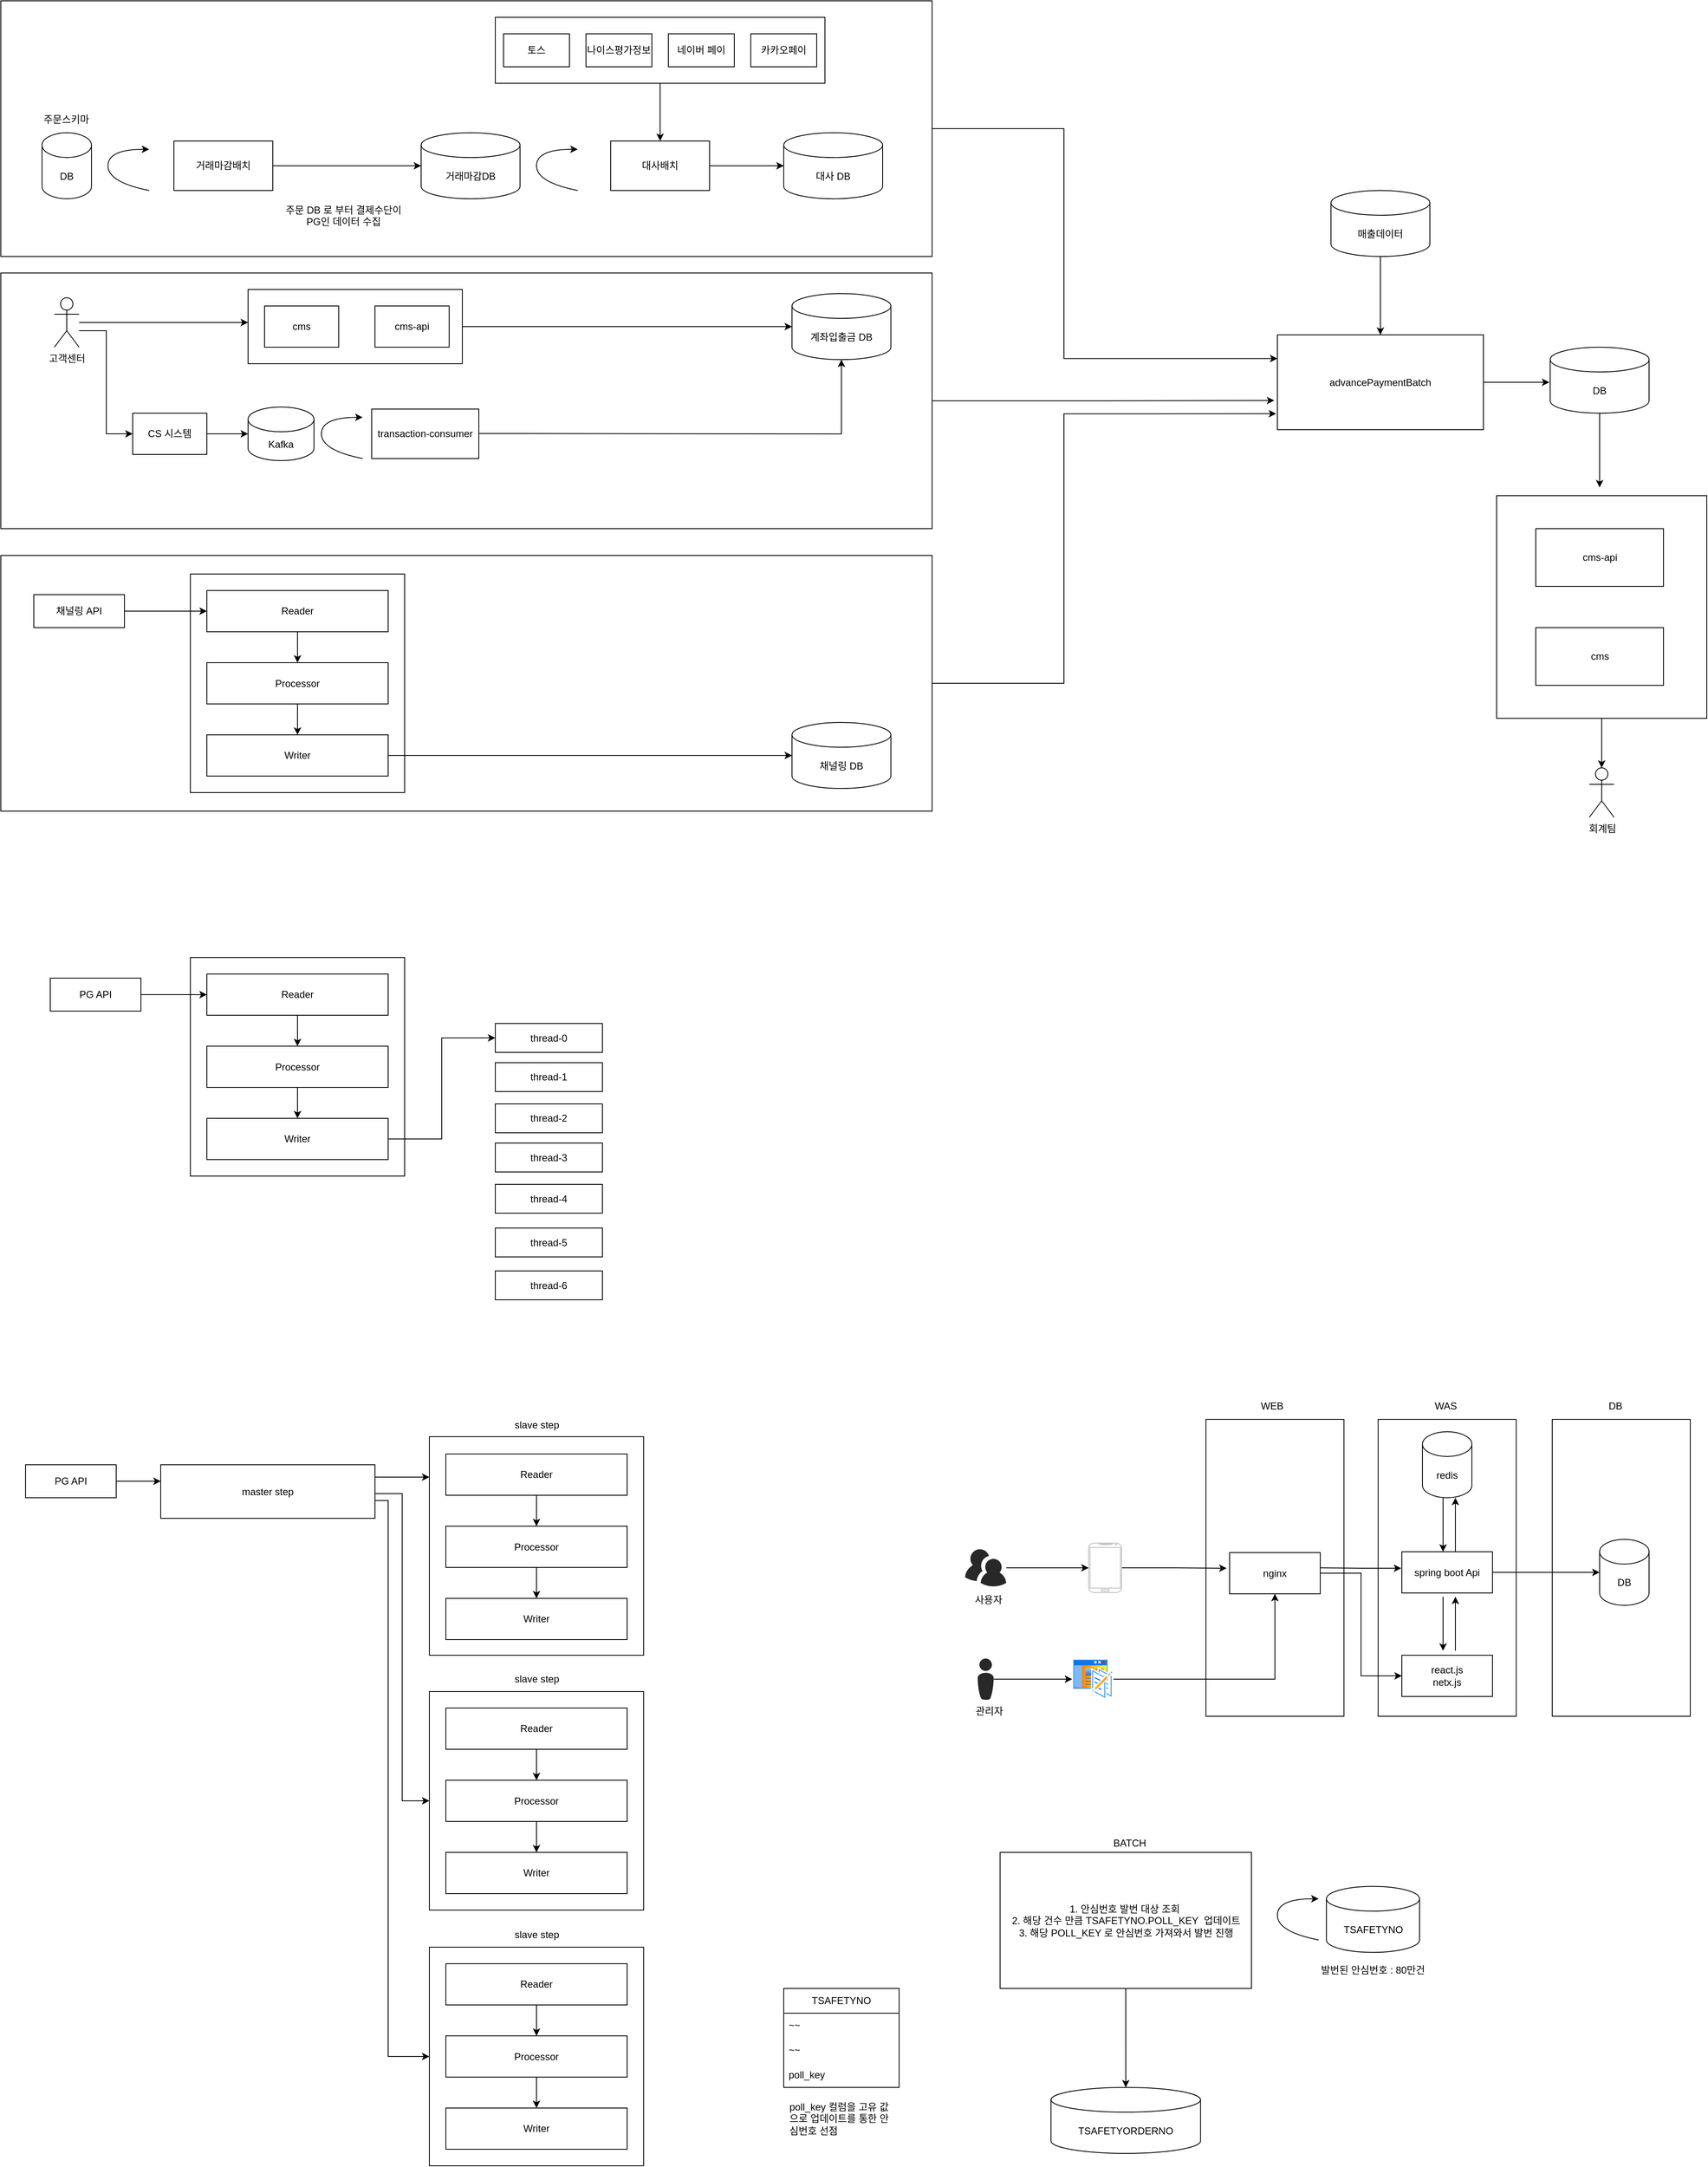 <mxfile version="26.0.8">
  <diagram name="페이지-1" id="YBuTaTdn4G9a9hjZ0l4r">
    <mxGraphModel dx="634" dy="671" grid="1" gridSize="10" guides="1" tooltips="1" connect="1" arrows="1" fold="1" page="1" pageScale="1" pageWidth="827" pageHeight="1169" math="0" shadow="0">
      <root>
        <mxCell id="0" />
        <mxCell id="1" parent="0" />
        <mxCell id="-boWIfD8rI_FhH6FiH2k-43" value="" style="rounded=0;whiteSpace=wrap;html=1;" vertex="1" parent="1">
          <mxGeometry x="1922.5" y="1840" width="167.5" height="360" as="geometry" />
        </mxCell>
        <mxCell id="-boWIfD8rI_FhH6FiH2k-44" value="" style="rounded=0;whiteSpace=wrap;html=1;" vertex="1" parent="1">
          <mxGeometry x="1502.25" y="1840" width="167.5" height="360" as="geometry" />
        </mxCell>
        <mxCell id="-boWIfD8rI_FhH6FiH2k-45" value="" style="rounded=0;whiteSpace=wrap;html=1;" vertex="1" parent="1">
          <mxGeometry x="1711.25" y="1840" width="167.5" height="360" as="geometry" />
        </mxCell>
        <mxCell id="yZ-H9fM-TBWwMjj3-lVv-90" value="" style="edgeStyle=orthogonalEdgeStyle;rounded=0;orthogonalLoop=1;jettySize=auto;html=1;" parent="1" source="yZ-H9fM-TBWwMjj3-lVv-86" target="yZ-H9fM-TBWwMjj3-lVv-87" edge="1">
          <mxGeometry relative="1" as="geometry" />
        </mxCell>
        <mxCell id="yZ-H9fM-TBWwMjj3-lVv-86" value="" style="rounded=0;whiteSpace=wrap;html=1;" parent="1" vertex="1">
          <mxGeometry x="1855" y="720" width="255" height="270" as="geometry" />
        </mxCell>
        <mxCell id="yZ-H9fM-TBWwMjj3-lVv-77" value="" style="edgeStyle=orthogonalEdgeStyle;rounded=0;orthogonalLoop=1;jettySize=auto;html=1;entryX=-0.006;entryY=0.832;entryDx=0;entryDy=0;entryPerimeter=0;" parent="1" source="yZ-H9fM-TBWwMjj3-lVv-69" target="yZ-H9fM-TBWwMjj3-lVv-71" edge="1">
          <mxGeometry relative="1" as="geometry">
            <mxPoint x="1250" y="947.5" as="targetPoint" />
            <Array as="points">
              <mxPoint x="1330" y="948" />
              <mxPoint x="1330" y="621" />
            </Array>
          </mxGeometry>
        </mxCell>
        <mxCell id="yZ-H9fM-TBWwMjj3-lVv-69" value="" style="rounded=0;whiteSpace=wrap;html=1;" parent="1" vertex="1">
          <mxGeometry x="40" y="792.5" width="1130" height="310" as="geometry" />
        </mxCell>
        <mxCell id="yZ-H9fM-TBWwMjj3-lVv-75" value="" style="edgeStyle=orthogonalEdgeStyle;rounded=0;orthogonalLoop=1;jettySize=auto;html=1;entryX=-0.015;entryY=0.692;entryDx=0;entryDy=0;entryPerimeter=0;" parent="1" source="yZ-H9fM-TBWwMjj3-lVv-68" target="yZ-H9fM-TBWwMjj3-lVv-71" edge="1">
          <mxGeometry relative="1" as="geometry">
            <mxPoint x="1250" y="605" as="targetPoint" />
          </mxGeometry>
        </mxCell>
        <mxCell id="yZ-H9fM-TBWwMjj3-lVv-68" value="" style="rounded=0;whiteSpace=wrap;html=1;" parent="1" vertex="1">
          <mxGeometry x="40" y="450" width="1130" height="310" as="geometry" />
        </mxCell>
        <mxCell id="yZ-H9fM-TBWwMjj3-lVv-73" value="" style="edgeStyle=orthogonalEdgeStyle;rounded=0;orthogonalLoop=1;jettySize=auto;html=1;entryX=0;entryY=0.25;entryDx=0;entryDy=0;" parent="1" source="yZ-H9fM-TBWwMjj3-lVv-67" target="yZ-H9fM-TBWwMjj3-lVv-71" edge="1">
          <mxGeometry relative="1" as="geometry">
            <mxPoint x="1250" y="275" as="targetPoint" />
            <Array as="points">
              <mxPoint x="1330" y="275" />
              <mxPoint x="1330" y="554" />
            </Array>
          </mxGeometry>
        </mxCell>
        <mxCell id="yZ-H9fM-TBWwMjj3-lVv-67" value="" style="rounded=0;whiteSpace=wrap;html=1;" parent="1" vertex="1">
          <mxGeometry x="40" y="120" width="1130" height="310" as="geometry" />
        </mxCell>
        <mxCell id="yZ-H9fM-TBWwMjj3-lVv-46" value="" style="edgeStyle=orthogonalEdgeStyle;rounded=0;orthogonalLoop=1;jettySize=auto;html=1;entryX=0;entryY=0.5;entryDx=0;entryDy=0;entryPerimeter=0;" parent="1" source="yZ-H9fM-TBWwMjj3-lVv-44" target="yZ-H9fM-TBWwMjj3-lVv-40" edge="1">
          <mxGeometry relative="1" as="geometry">
            <mxPoint x="720" y="515" as="targetPoint" />
          </mxGeometry>
        </mxCell>
        <mxCell id="yZ-H9fM-TBWwMjj3-lVv-44" value="" style="rounded=0;whiteSpace=wrap;html=1;" parent="1" vertex="1">
          <mxGeometry x="340" y="470" width="260" height="90" as="geometry" />
        </mxCell>
        <mxCell id="yZ-H9fM-TBWwMjj3-lVv-23" value="" style="edgeStyle=orthogonalEdgeStyle;rounded=0;orthogonalLoop=1;jettySize=auto;html=1;" parent="1" source="yZ-H9fM-TBWwMjj3-lVv-22" target="yZ-H9fM-TBWwMjj3-lVv-16" edge="1">
          <mxGeometry relative="1" as="geometry" />
        </mxCell>
        <mxCell id="yZ-H9fM-TBWwMjj3-lVv-22" value="" style="rounded=0;whiteSpace=wrap;html=1;" parent="1" vertex="1">
          <mxGeometry x="640" y="140" width="400" height="80" as="geometry" />
        </mxCell>
        <mxCell id="yZ-H9fM-TBWwMjj3-lVv-1" value="DB" style="shape=cylinder3;whiteSpace=wrap;html=1;boundedLbl=1;backgroundOutline=1;size=15;" parent="1" vertex="1">
          <mxGeometry x="90" y="280" width="60" height="80" as="geometry" />
        </mxCell>
        <mxCell id="yZ-H9fM-TBWwMjj3-lVv-2" value="&lt;div style=&quot;text-align: center;&quot;&gt;&lt;span style=&quot;background-color: transparent; color: light-dark(rgb(0, 0, 0), rgb(255, 255, 255));&quot;&gt;주문스키마&lt;/span&gt;&lt;/div&gt;" style="text;whiteSpace=wrap;html=1;" parent="1" vertex="1">
          <mxGeometry x="90" y="250" width="60" height="20" as="geometry" />
        </mxCell>
        <mxCell id="yZ-H9fM-TBWwMjj3-lVv-3" value="" style="curved=1;endArrow=classic;html=1;rounded=0;" parent="1" edge="1">
          <mxGeometry width="50" height="50" relative="1" as="geometry">
            <mxPoint x="220" y="350" as="sourcePoint" />
            <mxPoint x="220" y="300" as="targetPoint" />
            <Array as="points">
              <mxPoint x="220" y="350" />
              <mxPoint x="170" y="340" />
              <mxPoint x="170" y="300" />
            </Array>
          </mxGeometry>
        </mxCell>
        <mxCell id="yZ-H9fM-TBWwMjj3-lVv-12" value="" style="edgeStyle=orthogonalEdgeStyle;rounded=0;orthogonalLoop=1;jettySize=auto;html=1;entryX=0;entryY=0.5;entryDx=0;entryDy=0;entryPerimeter=0;" parent="1" source="yZ-H9fM-TBWwMjj3-lVv-7" target="yZ-H9fM-TBWwMjj3-lVv-8" edge="1">
          <mxGeometry relative="1" as="geometry">
            <mxPoint x="450" y="320" as="targetPoint" />
          </mxGeometry>
        </mxCell>
        <mxCell id="yZ-H9fM-TBWwMjj3-lVv-7" value="거래마감배치" style="rounded=0;whiteSpace=wrap;html=1;" parent="1" vertex="1">
          <mxGeometry x="250" y="290" width="120" height="60" as="geometry" />
        </mxCell>
        <mxCell id="yZ-H9fM-TBWwMjj3-lVv-8" value="거래마감DB" style="shape=cylinder3;whiteSpace=wrap;html=1;boundedLbl=1;backgroundOutline=1;size=15;" parent="1" vertex="1">
          <mxGeometry x="550" y="280" width="120" height="80" as="geometry" />
        </mxCell>
        <mxCell id="yZ-H9fM-TBWwMjj3-lVv-14" value="&lt;div style=&quot;text-align: center;&quot;&gt;&lt;span style=&quot;background-color: transparent; color: light-dark(rgb(0, 0, 0), rgb(255, 255, 255));&quot;&gt;주문 DB 로 부터 결제수단이 PG인 데이터 수집&lt;/span&gt;&lt;/div&gt;" style="text;whiteSpace=wrap;html=1;" parent="1" vertex="1">
          <mxGeometry x="380" y="360" width="150" height="40" as="geometry" />
        </mxCell>
        <mxCell id="yZ-H9fM-TBWwMjj3-lVv-15" value="" style="curved=1;endArrow=classic;html=1;rounded=0;" parent="1" edge="1">
          <mxGeometry width="50" height="50" relative="1" as="geometry">
            <mxPoint x="740" y="350" as="sourcePoint" />
            <mxPoint x="740" y="300" as="targetPoint" />
            <Array as="points">
              <mxPoint x="740" y="350" />
              <mxPoint x="690" y="340" />
              <mxPoint x="690" y="300" />
            </Array>
          </mxGeometry>
        </mxCell>
        <mxCell id="yZ-H9fM-TBWwMjj3-lVv-25" value="" style="edgeStyle=orthogonalEdgeStyle;rounded=0;orthogonalLoop=1;jettySize=auto;html=1;" parent="1" source="yZ-H9fM-TBWwMjj3-lVv-16" target="yZ-H9fM-TBWwMjj3-lVv-24" edge="1">
          <mxGeometry relative="1" as="geometry" />
        </mxCell>
        <mxCell id="yZ-H9fM-TBWwMjj3-lVv-16" value="대사배치" style="rounded=0;whiteSpace=wrap;html=1;" parent="1" vertex="1">
          <mxGeometry x="780" y="290" width="120" height="60" as="geometry" />
        </mxCell>
        <mxCell id="yZ-H9fM-TBWwMjj3-lVv-17" value="토스" style="rounded=0;whiteSpace=wrap;html=1;" parent="1" vertex="1">
          <mxGeometry x="650" y="160" width="80" height="40" as="geometry" />
        </mxCell>
        <mxCell id="yZ-H9fM-TBWwMjj3-lVv-18" value="나이스평가정보" style="rounded=0;whiteSpace=wrap;html=1;" parent="1" vertex="1">
          <mxGeometry x="750" y="160" width="80" height="40" as="geometry" />
        </mxCell>
        <mxCell id="yZ-H9fM-TBWwMjj3-lVv-20" value="네이버 페이" style="rounded=0;whiteSpace=wrap;html=1;" parent="1" vertex="1">
          <mxGeometry x="850" y="160" width="80" height="40" as="geometry" />
        </mxCell>
        <mxCell id="yZ-H9fM-TBWwMjj3-lVv-21" value="카카오페이" style="rounded=0;whiteSpace=wrap;html=1;" parent="1" vertex="1">
          <mxGeometry x="950" y="160" width="80" height="40" as="geometry" />
        </mxCell>
        <mxCell id="yZ-H9fM-TBWwMjj3-lVv-24" value="대사 DB" style="shape=cylinder3;whiteSpace=wrap;html=1;boundedLbl=1;backgroundOutline=1;size=15;" parent="1" vertex="1">
          <mxGeometry x="990" y="280" width="120" height="80" as="geometry" />
        </mxCell>
        <mxCell id="yZ-H9fM-TBWwMjj3-lVv-43" value="" style="edgeStyle=orthogonalEdgeStyle;rounded=0;orthogonalLoop=1;jettySize=auto;html=1;" parent="1" source="yZ-H9fM-TBWwMjj3-lVv-26" edge="1">
          <mxGeometry relative="1" as="geometry">
            <mxPoint x="340" y="510" as="targetPoint" />
          </mxGeometry>
        </mxCell>
        <mxCell id="yZ-H9fM-TBWwMjj3-lVv-51" value="" style="edgeStyle=orthogonalEdgeStyle;rounded=0;orthogonalLoop=1;jettySize=auto;html=1;entryX=0;entryY=0.5;entryDx=0;entryDy=0;" parent="1" source="yZ-H9fM-TBWwMjj3-lVv-26" target="yZ-H9fM-TBWwMjj3-lVv-41" edge="1">
          <mxGeometry relative="1" as="geometry">
            <mxPoint x="120" y="620" as="targetPoint" />
            <Array as="points">
              <mxPoint x="168" y="520" />
              <mxPoint x="168" y="645" />
            </Array>
          </mxGeometry>
        </mxCell>
        <mxCell id="yZ-H9fM-TBWwMjj3-lVv-26" value="고객센터" style="shape=umlActor;verticalLabelPosition=bottom;verticalAlign=top;html=1;outlineConnect=0;" parent="1" vertex="1">
          <mxGeometry x="105" y="480" width="30" height="60" as="geometry" />
        </mxCell>
        <mxCell id="yZ-H9fM-TBWwMjj3-lVv-38" value="cms" style="rounded=0;whiteSpace=wrap;html=1;" parent="1" vertex="1">
          <mxGeometry x="360" y="490" width="90" height="50" as="geometry" />
        </mxCell>
        <mxCell id="yZ-H9fM-TBWwMjj3-lVv-39" value="cms-api" style="rounded=0;whiteSpace=wrap;html=1;" parent="1" vertex="1">
          <mxGeometry x="494" y="490" width="90" height="50" as="geometry" />
        </mxCell>
        <mxCell id="yZ-H9fM-TBWwMjj3-lVv-40" value="계좌입출금 DB" style="shape=cylinder3;whiteSpace=wrap;html=1;boundedLbl=1;backgroundOutline=1;size=15;" parent="1" vertex="1">
          <mxGeometry x="1000" y="475" width="120" height="80" as="geometry" />
        </mxCell>
        <mxCell id="yZ-H9fM-TBWwMjj3-lVv-52" value="" style="edgeStyle=orthogonalEdgeStyle;rounded=0;orthogonalLoop=1;jettySize=auto;html=1;" parent="1" source="yZ-H9fM-TBWwMjj3-lVv-41" target="yZ-H9fM-TBWwMjj3-lVv-47" edge="1">
          <mxGeometry relative="1" as="geometry" />
        </mxCell>
        <mxCell id="yZ-H9fM-TBWwMjj3-lVv-41" value="CS 시스템" style="rounded=0;whiteSpace=wrap;html=1;" parent="1" vertex="1">
          <mxGeometry x="200" y="620" width="90" height="50" as="geometry" />
        </mxCell>
        <mxCell id="yZ-H9fM-TBWwMjj3-lVv-47" value="Kafka" style="shape=cylinder3;whiteSpace=wrap;html=1;boundedLbl=1;backgroundOutline=1;size=15;" parent="1" vertex="1">
          <mxGeometry x="340" y="612.5" width="80" height="65" as="geometry" />
        </mxCell>
        <mxCell id="yZ-H9fM-TBWwMjj3-lVv-48" value="transaction-consumer" style="rounded=0;whiteSpace=wrap;html=1;" parent="1" vertex="1">
          <mxGeometry x="490" y="615" width="130" height="60" as="geometry" />
        </mxCell>
        <mxCell id="yZ-H9fM-TBWwMjj3-lVv-49" value="" style="curved=1;endArrow=classic;html=1;rounded=0;" parent="1" edge="1">
          <mxGeometry width="50" height="50" relative="1" as="geometry">
            <mxPoint x="479" y="675" as="sourcePoint" />
            <mxPoint x="479" y="625" as="targetPoint" />
            <Array as="points">
              <mxPoint x="479" y="675" />
              <mxPoint x="429" y="665" />
              <mxPoint x="429" y="625" />
            </Array>
          </mxGeometry>
        </mxCell>
        <mxCell id="yZ-H9fM-TBWwMjj3-lVv-53" value="" style="edgeStyle=orthogonalEdgeStyle;rounded=0;orthogonalLoop=1;jettySize=auto;html=1;entryX=0.5;entryY=1;entryDx=0;entryDy=0;entryPerimeter=0;" parent="1" target="yZ-H9fM-TBWwMjj3-lVv-40" edge="1">
          <mxGeometry relative="1" as="geometry">
            <mxPoint x="620" y="644.62" as="sourcePoint" />
            <mxPoint x="740" y="644.62" as="targetPoint" />
          </mxGeometry>
        </mxCell>
        <mxCell id="yZ-H9fM-TBWwMjj3-lVv-54" value="채널링 API" style="rounded=0;whiteSpace=wrap;html=1;" parent="1" vertex="1">
          <mxGeometry x="80" y="840" width="110" height="40" as="geometry" />
        </mxCell>
        <mxCell id="yZ-H9fM-TBWwMjj3-lVv-55" value="" style="rounded=0;whiteSpace=wrap;html=1;" parent="1" vertex="1">
          <mxGeometry x="270" y="815" width="260" height="265" as="geometry" />
        </mxCell>
        <mxCell id="yZ-H9fM-TBWwMjj3-lVv-63" value="" style="edgeStyle=orthogonalEdgeStyle;rounded=0;orthogonalLoop=1;jettySize=auto;html=1;" parent="1" source="yZ-H9fM-TBWwMjj3-lVv-56" target="yZ-H9fM-TBWwMjj3-lVv-59" edge="1">
          <mxGeometry relative="1" as="geometry" />
        </mxCell>
        <mxCell id="yZ-H9fM-TBWwMjj3-lVv-56" value="Reader" style="rounded=0;whiteSpace=wrap;html=1;" parent="1" vertex="1">
          <mxGeometry x="290" y="835" width="220" height="50" as="geometry" />
        </mxCell>
        <mxCell id="yZ-H9fM-TBWwMjj3-lVv-64" value="" style="edgeStyle=orthogonalEdgeStyle;rounded=0;orthogonalLoop=1;jettySize=auto;html=1;" parent="1" source="yZ-H9fM-TBWwMjj3-lVv-59" target="yZ-H9fM-TBWwMjj3-lVv-60" edge="1">
          <mxGeometry relative="1" as="geometry" />
        </mxCell>
        <mxCell id="yZ-H9fM-TBWwMjj3-lVv-59" value="Processor" style="rounded=0;whiteSpace=wrap;html=1;" parent="1" vertex="1">
          <mxGeometry x="290" y="922.5" width="220" height="50" as="geometry" />
        </mxCell>
        <mxCell id="yZ-H9fM-TBWwMjj3-lVv-66" value="" style="edgeStyle=orthogonalEdgeStyle;rounded=0;orthogonalLoop=1;jettySize=auto;html=1;entryX=0;entryY=0.5;entryDx=0;entryDy=0;entryPerimeter=0;" parent="1" source="yZ-H9fM-TBWwMjj3-lVv-60" target="yZ-H9fM-TBWwMjj3-lVv-61" edge="1">
          <mxGeometry relative="1" as="geometry">
            <mxPoint x="590" y="1035" as="targetPoint" />
          </mxGeometry>
        </mxCell>
        <mxCell id="yZ-H9fM-TBWwMjj3-lVv-60" value="Writer" style="rounded=0;whiteSpace=wrap;html=1;" parent="1" vertex="1">
          <mxGeometry x="290" y="1010" width="220" height="50" as="geometry" />
        </mxCell>
        <mxCell id="yZ-H9fM-TBWwMjj3-lVv-61" value="채널링 DB" style="shape=cylinder3;whiteSpace=wrap;html=1;boundedLbl=1;backgroundOutline=1;size=15;" parent="1" vertex="1">
          <mxGeometry x="1000" y="995" width="120" height="80" as="geometry" />
        </mxCell>
        <mxCell id="yZ-H9fM-TBWwMjj3-lVv-62" value="" style="edgeStyle=orthogonalEdgeStyle;rounded=0;orthogonalLoop=1;jettySize=auto;html=1;" parent="1" source="yZ-H9fM-TBWwMjj3-lVv-54" target="yZ-H9fM-TBWwMjj3-lVv-56" edge="1">
          <mxGeometry relative="1" as="geometry" />
        </mxCell>
        <mxCell id="yZ-H9fM-TBWwMjj3-lVv-78" value="" style="edgeStyle=orthogonalEdgeStyle;rounded=0;orthogonalLoop=1;jettySize=auto;html=1;" parent="1" source="yZ-H9fM-TBWwMjj3-lVv-70" target="yZ-H9fM-TBWwMjj3-lVv-71" edge="1">
          <mxGeometry relative="1" as="geometry" />
        </mxCell>
        <mxCell id="yZ-H9fM-TBWwMjj3-lVv-70" value="매출데이터" style="shape=cylinder3;whiteSpace=wrap;html=1;boundedLbl=1;backgroundOutline=1;size=15;" parent="1" vertex="1">
          <mxGeometry x="1654" y="350" width="120" height="80" as="geometry" />
        </mxCell>
        <mxCell id="yZ-H9fM-TBWwMjj3-lVv-80" value="" style="edgeStyle=orthogonalEdgeStyle;rounded=0;orthogonalLoop=1;jettySize=auto;html=1;" parent="1" source="yZ-H9fM-TBWwMjj3-lVv-71" edge="1">
          <mxGeometry relative="1" as="geometry">
            <mxPoint x="1919" y="582.5" as="targetPoint" />
          </mxGeometry>
        </mxCell>
        <mxCell id="yZ-H9fM-TBWwMjj3-lVv-71" value="advancePaymentBatch" style="rounded=0;whiteSpace=wrap;html=1;" parent="1" vertex="1">
          <mxGeometry x="1589" y="525" width="250" height="115" as="geometry" />
        </mxCell>
        <mxCell id="yZ-H9fM-TBWwMjj3-lVv-85" value="" style="edgeStyle=orthogonalEdgeStyle;rounded=0;orthogonalLoop=1;jettySize=auto;html=1;" parent="1" source="yZ-H9fM-TBWwMjj3-lVv-81" edge="1">
          <mxGeometry relative="1" as="geometry">
            <mxPoint x="1980" y="710" as="targetPoint" />
          </mxGeometry>
        </mxCell>
        <mxCell id="yZ-H9fM-TBWwMjj3-lVv-81" value="DB" style="shape=cylinder3;whiteSpace=wrap;html=1;boundedLbl=1;backgroundOutline=1;size=15;" parent="1" vertex="1">
          <mxGeometry x="1920" y="540" width="120" height="80" as="geometry" />
        </mxCell>
        <mxCell id="yZ-H9fM-TBWwMjj3-lVv-82" value="cms-api" style="rounded=0;whiteSpace=wrap;html=1;" parent="1" vertex="1">
          <mxGeometry x="1902.5" y="760" width="155" height="70" as="geometry" />
        </mxCell>
        <mxCell id="yZ-H9fM-TBWwMjj3-lVv-83" value="cms" style="rounded=0;whiteSpace=wrap;html=1;" parent="1" vertex="1">
          <mxGeometry x="1902.5" y="880" width="155" height="70" as="geometry" />
        </mxCell>
        <mxCell id="yZ-H9fM-TBWwMjj3-lVv-87" value="회계팀" style="shape=umlActor;verticalLabelPosition=bottom;verticalAlign=top;html=1;outlineConnect=0;" parent="1" vertex="1">
          <mxGeometry x="1967.5" y="1050" width="30" height="60" as="geometry" />
        </mxCell>
        <mxCell id="yZ-H9fM-TBWwMjj3-lVv-94" value="" style="rounded=0;whiteSpace=wrap;html=1;" parent="1" vertex="1">
          <mxGeometry x="270" y="1280" width="260" height="265" as="geometry" />
        </mxCell>
        <mxCell id="yZ-H9fM-TBWwMjj3-lVv-95" value="" style="edgeStyle=orthogonalEdgeStyle;rounded=0;orthogonalLoop=1;jettySize=auto;html=1;" parent="1" source="yZ-H9fM-TBWwMjj3-lVv-96" target="yZ-H9fM-TBWwMjj3-lVv-98" edge="1">
          <mxGeometry relative="1" as="geometry" />
        </mxCell>
        <mxCell id="yZ-H9fM-TBWwMjj3-lVv-96" value="Reader" style="rounded=0;whiteSpace=wrap;html=1;" parent="1" vertex="1">
          <mxGeometry x="290" y="1300" width="220" height="50" as="geometry" />
        </mxCell>
        <mxCell id="yZ-H9fM-TBWwMjj3-lVv-97" value="" style="edgeStyle=orthogonalEdgeStyle;rounded=0;orthogonalLoop=1;jettySize=auto;html=1;" parent="1" source="yZ-H9fM-TBWwMjj3-lVv-98" target="yZ-H9fM-TBWwMjj3-lVv-99" edge="1">
          <mxGeometry relative="1" as="geometry" />
        </mxCell>
        <mxCell id="yZ-H9fM-TBWwMjj3-lVv-98" value="Processor" style="rounded=0;whiteSpace=wrap;html=1;" parent="1" vertex="1">
          <mxGeometry x="290" y="1387.5" width="220" height="50" as="geometry" />
        </mxCell>
        <mxCell id="yZ-H9fM-TBWwMjj3-lVv-109" value="" style="edgeStyle=orthogonalEdgeStyle;rounded=0;orthogonalLoop=1;jettySize=auto;html=1;entryX=0;entryY=0.5;entryDx=0;entryDy=0;" parent="1" source="yZ-H9fM-TBWwMjj3-lVv-99" target="yZ-H9fM-TBWwMjj3-lVv-101" edge="1">
          <mxGeometry relative="1" as="geometry">
            <mxPoint x="590" y="1500" as="targetPoint" />
          </mxGeometry>
        </mxCell>
        <mxCell id="yZ-H9fM-TBWwMjj3-lVv-99" value="Writer" style="rounded=0;whiteSpace=wrap;html=1;" parent="1" vertex="1">
          <mxGeometry x="290" y="1475" width="220" height="50" as="geometry" />
        </mxCell>
        <mxCell id="yZ-H9fM-TBWwMjj3-lVv-100" value="PG API" style="rounded=0;whiteSpace=wrap;html=1;" parent="1" vertex="1">
          <mxGeometry x="100" y="1305" width="110" height="40" as="geometry" />
        </mxCell>
        <mxCell id="yZ-H9fM-TBWwMjj3-lVv-101" value="thread-0" style="rounded=0;whiteSpace=wrap;html=1;" parent="1" vertex="1">
          <mxGeometry x="640" y="1360" width="130" height="35" as="geometry" />
        </mxCell>
        <mxCell id="yZ-H9fM-TBWwMjj3-lVv-102" value="thread-1" style="rounded=0;whiteSpace=wrap;html=1;" parent="1" vertex="1">
          <mxGeometry x="640" y="1407.5" width="130" height="35" as="geometry" />
        </mxCell>
        <mxCell id="yZ-H9fM-TBWwMjj3-lVv-103" value="thread-2" style="rounded=0;whiteSpace=wrap;html=1;" parent="1" vertex="1">
          <mxGeometry x="640" y="1457.5" width="130" height="35" as="geometry" />
        </mxCell>
        <mxCell id="yZ-H9fM-TBWwMjj3-lVv-104" value="thread-3" style="rounded=0;whiteSpace=wrap;html=1;" parent="1" vertex="1">
          <mxGeometry x="640" y="1505" width="130" height="35" as="geometry" />
        </mxCell>
        <mxCell id="yZ-H9fM-TBWwMjj3-lVv-105" value="thread-4" style="rounded=0;whiteSpace=wrap;html=1;" parent="1" vertex="1">
          <mxGeometry x="640" y="1555" width="130" height="35" as="geometry" />
        </mxCell>
        <mxCell id="yZ-H9fM-TBWwMjj3-lVv-106" value="thread-5" style="rounded=0;whiteSpace=wrap;html=1;" parent="1" vertex="1">
          <mxGeometry x="640" y="1608" width="130" height="35" as="geometry" />
        </mxCell>
        <mxCell id="yZ-H9fM-TBWwMjj3-lVv-107" value="thread-6" style="rounded=0;whiteSpace=wrap;html=1;" parent="1" vertex="1">
          <mxGeometry x="640" y="1660" width="130" height="35" as="geometry" />
        </mxCell>
        <mxCell id="yZ-H9fM-TBWwMjj3-lVv-110" value="" style="edgeStyle=orthogonalEdgeStyle;rounded=0;orthogonalLoop=1;jettySize=auto;html=1;exitX=1;exitY=0.5;exitDx=0;exitDy=0;entryX=0.038;entryY=0.17;entryDx=0;entryDy=0;entryPerimeter=0;" parent="1" source="yZ-H9fM-TBWwMjj3-lVv-100" edge="1">
          <mxGeometry relative="1" as="geometry">
            <mxPoint x="210" y="870" as="sourcePoint" />
            <mxPoint x="289.88" y="1325.05" as="targetPoint" />
            <Array as="points">
              <mxPoint x="290" y="1325" />
              <mxPoint x="290" y="1325" />
            </Array>
          </mxGeometry>
        </mxCell>
        <mxCell id="6qDdGzMcpv6yQd6Pg-UA-1" value="" style="rounded=0;whiteSpace=wrap;html=1;" parent="1" vertex="1">
          <mxGeometry x="560" y="1861" width="260" height="265" as="geometry" />
        </mxCell>
        <mxCell id="6qDdGzMcpv6yQd6Pg-UA-2" value="" style="edgeStyle=orthogonalEdgeStyle;rounded=0;orthogonalLoop=1;jettySize=auto;html=1;" parent="1" source="6qDdGzMcpv6yQd6Pg-UA-3" target="6qDdGzMcpv6yQd6Pg-UA-5" edge="1">
          <mxGeometry relative="1" as="geometry" />
        </mxCell>
        <mxCell id="6qDdGzMcpv6yQd6Pg-UA-3" value="Reader" style="rounded=0;whiteSpace=wrap;html=1;" parent="1" vertex="1">
          <mxGeometry x="580" y="1882" width="220" height="50" as="geometry" />
        </mxCell>
        <mxCell id="6qDdGzMcpv6yQd6Pg-UA-4" value="" style="edgeStyle=orthogonalEdgeStyle;rounded=0;orthogonalLoop=1;jettySize=auto;html=1;" parent="1" source="6qDdGzMcpv6yQd6Pg-UA-5" target="6qDdGzMcpv6yQd6Pg-UA-7" edge="1">
          <mxGeometry relative="1" as="geometry" />
        </mxCell>
        <mxCell id="6qDdGzMcpv6yQd6Pg-UA-5" value="Processor" style="rounded=0;whiteSpace=wrap;html=1;" parent="1" vertex="1">
          <mxGeometry x="580" y="1969.5" width="220" height="50" as="geometry" />
        </mxCell>
        <mxCell id="6qDdGzMcpv6yQd6Pg-UA-7" value="Writer" style="rounded=0;whiteSpace=wrap;html=1;" parent="1" vertex="1">
          <mxGeometry x="580" y="2057" width="220" height="50" as="geometry" />
        </mxCell>
        <mxCell id="6qDdGzMcpv6yQd6Pg-UA-38" value="" style="edgeStyle=orthogonalEdgeStyle;rounded=0;orthogonalLoop=1;jettySize=auto;html=1;" parent="1" source="6qDdGzMcpv6yQd6Pg-UA-19" edge="1">
          <mxGeometry relative="1" as="geometry">
            <mxPoint x="560" y="1910" as="targetPoint" />
            <Array as="points">
              <mxPoint x="530" y="1910" />
              <mxPoint x="530" y="1910" />
            </Array>
          </mxGeometry>
        </mxCell>
        <mxCell id="6qDdGzMcpv6yQd6Pg-UA-19" value="master step" style="rounded=0;whiteSpace=wrap;html=1;" parent="1" vertex="1">
          <mxGeometry x="234" y="1895" width="260" height="65" as="geometry" />
        </mxCell>
        <mxCell id="6qDdGzMcpv6yQd6Pg-UA-20" value="slave step" style="text;html=1;align=center;verticalAlign=middle;resizable=0;points=[];autosize=1;strokeColor=none;fillColor=none;" parent="1" vertex="1">
          <mxGeometry x="650" y="1832" width="80" height="30" as="geometry" />
        </mxCell>
        <mxCell id="6qDdGzMcpv6yQd6Pg-UA-22" value="" style="edgeStyle=orthogonalEdgeStyle;rounded=0;orthogonalLoop=1;jettySize=auto;html=1;" parent="1" source="6qDdGzMcpv6yQd6Pg-UA-21" target="6qDdGzMcpv6yQd6Pg-UA-19" edge="1">
          <mxGeometry relative="1" as="geometry">
            <Array as="points">
              <mxPoint x="220" y="1915" />
              <mxPoint x="220" y="1915" />
            </Array>
          </mxGeometry>
        </mxCell>
        <mxCell id="6qDdGzMcpv6yQd6Pg-UA-21" value="PG API" style="rounded=0;whiteSpace=wrap;html=1;" parent="1" vertex="1">
          <mxGeometry x="70" y="1895" width="110" height="40" as="geometry" />
        </mxCell>
        <mxCell id="6qDdGzMcpv6yQd6Pg-UA-23" value="" style="rounded=0;whiteSpace=wrap;html=1;" parent="1" vertex="1">
          <mxGeometry x="560" y="2170" width="260" height="265" as="geometry" />
        </mxCell>
        <mxCell id="6qDdGzMcpv6yQd6Pg-UA-24" value="" style="edgeStyle=orthogonalEdgeStyle;rounded=0;orthogonalLoop=1;jettySize=auto;html=1;" parent="1" source="6qDdGzMcpv6yQd6Pg-UA-25" target="6qDdGzMcpv6yQd6Pg-UA-27" edge="1">
          <mxGeometry relative="1" as="geometry" />
        </mxCell>
        <mxCell id="6qDdGzMcpv6yQd6Pg-UA-25" value="Reader" style="rounded=0;whiteSpace=wrap;html=1;" parent="1" vertex="1">
          <mxGeometry x="580" y="2190" width="220" height="50" as="geometry" />
        </mxCell>
        <mxCell id="6qDdGzMcpv6yQd6Pg-UA-26" value="" style="edgeStyle=orthogonalEdgeStyle;rounded=0;orthogonalLoop=1;jettySize=auto;html=1;" parent="1" source="6qDdGzMcpv6yQd6Pg-UA-27" target="6qDdGzMcpv6yQd6Pg-UA-28" edge="1">
          <mxGeometry relative="1" as="geometry" />
        </mxCell>
        <mxCell id="6qDdGzMcpv6yQd6Pg-UA-27" value="Processor" style="rounded=0;whiteSpace=wrap;html=1;" parent="1" vertex="1">
          <mxGeometry x="580" y="2277.5" width="220" height="50" as="geometry" />
        </mxCell>
        <mxCell id="6qDdGzMcpv6yQd6Pg-UA-28" value="Writer" style="rounded=0;whiteSpace=wrap;html=1;" parent="1" vertex="1">
          <mxGeometry x="580" y="2365" width="220" height="50" as="geometry" />
        </mxCell>
        <mxCell id="6qDdGzMcpv6yQd6Pg-UA-29" value="slave step" style="text;html=1;align=center;verticalAlign=middle;resizable=0;points=[];autosize=1;strokeColor=none;fillColor=none;" parent="1" vertex="1">
          <mxGeometry x="650" y="2140" width="80" height="30" as="geometry" />
        </mxCell>
        <mxCell id="6qDdGzMcpv6yQd6Pg-UA-30" value="" style="rounded=0;whiteSpace=wrap;html=1;" parent="1" vertex="1">
          <mxGeometry x="560" y="2480" width="260" height="265" as="geometry" />
        </mxCell>
        <mxCell id="6qDdGzMcpv6yQd6Pg-UA-31" value="" style="edgeStyle=orthogonalEdgeStyle;rounded=0;orthogonalLoop=1;jettySize=auto;html=1;" parent="1" source="6qDdGzMcpv6yQd6Pg-UA-32" target="6qDdGzMcpv6yQd6Pg-UA-34" edge="1">
          <mxGeometry relative="1" as="geometry" />
        </mxCell>
        <mxCell id="6qDdGzMcpv6yQd6Pg-UA-32" value="Reader" style="rounded=0;whiteSpace=wrap;html=1;" parent="1" vertex="1">
          <mxGeometry x="580" y="2500" width="220" height="50" as="geometry" />
        </mxCell>
        <mxCell id="6qDdGzMcpv6yQd6Pg-UA-33" value="" style="edgeStyle=orthogonalEdgeStyle;rounded=0;orthogonalLoop=1;jettySize=auto;html=1;" parent="1" source="6qDdGzMcpv6yQd6Pg-UA-34" target="6qDdGzMcpv6yQd6Pg-UA-35" edge="1">
          <mxGeometry relative="1" as="geometry" />
        </mxCell>
        <mxCell id="6qDdGzMcpv6yQd6Pg-UA-34" value="Processor" style="rounded=0;whiteSpace=wrap;html=1;" parent="1" vertex="1">
          <mxGeometry x="580" y="2587.5" width="220" height="50" as="geometry" />
        </mxCell>
        <mxCell id="6qDdGzMcpv6yQd6Pg-UA-35" value="Writer" style="rounded=0;whiteSpace=wrap;html=1;" parent="1" vertex="1">
          <mxGeometry x="580" y="2675" width="220" height="50" as="geometry" />
        </mxCell>
        <mxCell id="6qDdGzMcpv6yQd6Pg-UA-36" value="slave step" style="text;html=1;align=center;verticalAlign=middle;resizable=0;points=[];autosize=1;strokeColor=none;fillColor=none;" parent="1" vertex="1">
          <mxGeometry x="650" y="2450" width="80" height="30" as="geometry" />
        </mxCell>
        <mxCell id="6qDdGzMcpv6yQd6Pg-UA-39" value="" style="edgeStyle=orthogonalEdgeStyle;rounded=0;orthogonalLoop=1;jettySize=auto;html=1;entryX=0;entryY=0.5;entryDx=0;entryDy=0;exitX=1;exitY=0.75;exitDx=0;exitDy=0;" parent="1" source="6qDdGzMcpv6yQd6Pg-UA-19" target="6qDdGzMcpv6yQd6Pg-UA-23" edge="1">
          <mxGeometry relative="1" as="geometry">
            <mxPoint x="500" y="1940" as="sourcePoint" />
            <mxPoint x="570" y="1937" as="targetPoint" />
            <Array as="points">
              <mxPoint x="494" y="1930" />
              <mxPoint x="527" y="1930" />
              <mxPoint x="527" y="2303" />
            </Array>
          </mxGeometry>
        </mxCell>
        <mxCell id="6qDdGzMcpv6yQd6Pg-UA-40" value="" style="edgeStyle=orthogonalEdgeStyle;rounded=0;orthogonalLoop=1;jettySize=auto;html=1;entryX=0;entryY=0.5;entryDx=0;entryDy=0;exitX=0.998;exitY=0.667;exitDx=0;exitDy=0;exitPerimeter=0;" parent="1" source="6qDdGzMcpv6yQd6Pg-UA-19" target="6qDdGzMcpv6yQd6Pg-UA-30" edge="1">
          <mxGeometry relative="1" as="geometry">
            <mxPoint x="497" y="1938" as="sourcePoint" />
            <mxPoint x="493" y="2450" as="targetPoint" />
            <Array as="points">
              <mxPoint x="510" y="1938" />
              <mxPoint x="510" y="2612" />
            </Array>
          </mxGeometry>
        </mxCell>
        <mxCell id="-boWIfD8rI_FhH6FiH2k-24" value="" style="edgeStyle=orthogonalEdgeStyle;rounded=0;orthogonalLoop=1;jettySize=auto;html=1;entryX=0;entryY=0.5;entryDx=0;entryDy=0;" edge="1" parent="1" source="-boWIfD8rI_FhH6FiH2k-1" target="-boWIfD8rI_FhH6FiH2k-2">
          <mxGeometry relative="1" as="geometry" />
        </mxCell>
        <mxCell id="-boWIfD8rI_FhH6FiH2k-1" value="nginx" style="rounded=0;whiteSpace=wrap;html=1;" vertex="1" parent="1">
          <mxGeometry x="1531" y="2001.5" width="110" height="50" as="geometry" />
        </mxCell>
        <mxCell id="-boWIfD8rI_FhH6FiH2k-2" value="react.js&lt;br&gt;netx.js" style="rounded=0;whiteSpace=wrap;html=1;" vertex="1" parent="1">
          <mxGeometry x="1740" y="2126" width="110" height="50" as="geometry" />
        </mxCell>
        <mxCell id="-boWIfD8rI_FhH6FiH2k-29" value="" style="edgeStyle=orthogonalEdgeStyle;rounded=0;orthogonalLoop=1;jettySize=auto;html=1;" edge="1" parent="1">
          <mxGeometry relative="1" as="geometry">
            <mxPoint x="1805" y="2000.5" as="sourcePoint" />
            <mxPoint x="1805" y="1935" as="targetPoint" />
          </mxGeometry>
        </mxCell>
        <mxCell id="-boWIfD8rI_FhH6FiH2k-32" value="" style="edgeStyle=orthogonalEdgeStyle;rounded=0;orthogonalLoop=1;jettySize=auto;html=1;entryX=0;entryY=0.5;entryDx=0;entryDy=0;entryPerimeter=0;" edge="1" parent="1" source="-boWIfD8rI_FhH6FiH2k-3" target="-boWIfD8rI_FhH6FiH2k-5">
          <mxGeometry relative="1" as="geometry">
            <mxPoint x="1930" y="2025.5" as="targetPoint" />
          </mxGeometry>
        </mxCell>
        <mxCell id="-boWIfD8rI_FhH6FiH2k-3" value="spring boot Api" style="rounded=0;whiteSpace=wrap;html=1;" vertex="1" parent="1">
          <mxGeometry x="1740" y="2000.5" width="110" height="50" as="geometry" />
        </mxCell>
        <mxCell id="-boWIfD8rI_FhH6FiH2k-5" value="DB" style="shape=cylinder3;whiteSpace=wrap;html=1;boundedLbl=1;backgroundOutline=1;size=15;" vertex="1" parent="1">
          <mxGeometry x="1980" y="1985.5" width="60" height="80" as="geometry" />
        </mxCell>
        <mxCell id="-boWIfD8rI_FhH6FiH2k-22" value="" style="edgeStyle=orthogonalEdgeStyle;rounded=0;orthogonalLoop=1;jettySize=auto;html=1;entryX=-0.033;entryY=0.381;entryDx=0;entryDy=0;entryPerimeter=0;" edge="1" parent="1" source="-boWIfD8rI_FhH6FiH2k-6" target="-boWIfD8rI_FhH6FiH2k-1">
          <mxGeometry relative="1" as="geometry">
            <mxPoint x="1480" y="2020" as="targetPoint" />
          </mxGeometry>
        </mxCell>
        <mxCell id="-boWIfD8rI_FhH6FiH2k-6" value="" style="verticalLabelPosition=bottom;verticalAlign=top;html=1;shadow=0;dashed=0;strokeWidth=1;shape=mxgraph.android.phone2;strokeColor=#c0c0c0;" vertex="1" parent="1">
          <mxGeometry x="1360" y="1990" width="40" height="60" as="geometry" />
        </mxCell>
        <mxCell id="-boWIfD8rI_FhH6FiH2k-27" value="" style="edgeStyle=orthogonalEdgeStyle;rounded=0;orthogonalLoop=1;jettySize=auto;html=1;" edge="1" parent="1">
          <mxGeometry relative="1" as="geometry">
            <mxPoint x="1790.0" y="1935" as="sourcePoint" />
            <mxPoint x="1790.0" y="2000.5" as="targetPoint" />
            <Array as="points">
              <mxPoint x="1790" y="1960" />
              <mxPoint x="1790" y="1960" />
            </Array>
          </mxGeometry>
        </mxCell>
        <mxCell id="-boWIfD8rI_FhH6FiH2k-7" value="redis" style="shape=cylinder3;whiteSpace=wrap;html=1;boundedLbl=1;backgroundOutline=1;size=15;" vertex="1" parent="1">
          <mxGeometry x="1765" y="1855" width="60" height="80" as="geometry" />
        </mxCell>
        <mxCell id="-boWIfD8rI_FhH6FiH2k-18" value="" style="edgeStyle=orthogonalEdgeStyle;rounded=0;orthogonalLoop=1;jettySize=auto;html=1;" edge="1" parent="1" source="-boWIfD8rI_FhH6FiH2k-8" target="-boWIfD8rI_FhH6FiH2k-1">
          <mxGeometry relative="1" as="geometry" />
        </mxCell>
        <mxCell id="-boWIfD8rI_FhH6FiH2k-8" value="" style="image;aspect=fixed;perimeter=ellipsePerimeter;html=1;align=center;shadow=0;dashed=0;spacingTop=3;image=img/lib/active_directory/wiki_site.svg;" vertex="1" parent="1">
          <mxGeometry x="1340" y="2130" width="50" height="50" as="geometry" />
        </mxCell>
        <mxCell id="-boWIfD8rI_FhH6FiH2k-14" value="" style="edgeStyle=orthogonalEdgeStyle;rounded=0;orthogonalLoop=1;jettySize=auto;html=1;" edge="1" parent="1" source="-boWIfD8rI_FhH6FiH2k-10" target="-boWIfD8rI_FhH6FiH2k-6">
          <mxGeometry relative="1" as="geometry" />
        </mxCell>
        <mxCell id="-boWIfD8rI_FhH6FiH2k-10" value="" style="verticalLabelPosition=bottom;sketch=0;html=1;fillColor=#282828;strokeColor=none;verticalAlign=top;pointerEvents=1;align=center;shape=mxgraph.cisco_safe.people_places_things_icons.icon9;" vertex="1" parent="1">
          <mxGeometry x="1210" y="1997.5" width="50" height="45" as="geometry" />
        </mxCell>
        <mxCell id="-boWIfD8rI_FhH6FiH2k-16" value="" style="edgeStyle=orthogonalEdgeStyle;rounded=0;orthogonalLoop=1;jettySize=auto;html=1;" edge="1" parent="1" source="-boWIfD8rI_FhH6FiH2k-11" target="-boWIfD8rI_FhH6FiH2k-8">
          <mxGeometry relative="1" as="geometry" />
        </mxCell>
        <mxCell id="-boWIfD8rI_FhH6FiH2k-11" value="" style="verticalLabelPosition=bottom;sketch=0;html=1;fillColor=#282828;strokeColor=none;verticalAlign=top;pointerEvents=1;align=center;shape=mxgraph.cisco_safe.people_places_things_icons.icon8;" vertex="1" parent="1">
          <mxGeometry x="1225.25" y="2130" width="19.5" height="50" as="geometry" />
        </mxCell>
        <mxCell id="-boWIfD8rI_FhH6FiH2k-12" value="&lt;div style=&quot;text-align: center;&quot;&gt;&lt;span style=&quot;background-color: transparent; color: light-dark(rgb(0, 0, 0), rgb(255, 255, 255));&quot;&gt;사용자&lt;/span&gt;&lt;/div&gt;" style="text;whiteSpace=wrap;html=1;" vertex="1" parent="1">
          <mxGeometry x="1220" y="2045" width="40" height="30" as="geometry" />
        </mxCell>
        <mxCell id="-boWIfD8rI_FhH6FiH2k-13" value="&lt;div style=&quot;text-align: center;&quot;&gt;&lt;span style=&quot;background-color: transparent; color: light-dark(rgb(0, 0, 0), rgb(255, 255, 255));&quot;&gt;관리자&lt;/span&gt;&lt;/div&gt;" style="text;whiteSpace=wrap;html=1;" vertex="1" parent="1">
          <mxGeometry x="1221" y="2180" width="40" height="30" as="geometry" />
        </mxCell>
        <mxCell id="-boWIfD8rI_FhH6FiH2k-25" value="" style="edgeStyle=orthogonalEdgeStyle;rounded=0;orthogonalLoop=1;jettySize=auto;html=1;entryX=-0.007;entryY=0.401;entryDx=0;entryDy=0;entryPerimeter=0;" edge="1" parent="1" target="-boWIfD8rI_FhH6FiH2k-3">
          <mxGeometry relative="1" as="geometry">
            <mxPoint x="1641" y="2020" as="sourcePoint" />
            <mxPoint x="1729" y="2144" as="targetPoint" />
          </mxGeometry>
        </mxCell>
        <mxCell id="-boWIfD8rI_FhH6FiH2k-41" value="" style="edgeStyle=orthogonalEdgeStyle;rounded=0;orthogonalLoop=1;jettySize=auto;html=1;" edge="1" parent="1">
          <mxGeometry relative="1" as="geometry">
            <mxPoint x="1805" y="2120.5" as="sourcePoint" />
            <mxPoint x="1805" y="2055" as="targetPoint" />
          </mxGeometry>
        </mxCell>
        <mxCell id="-boWIfD8rI_FhH6FiH2k-42" value="" style="edgeStyle=orthogonalEdgeStyle;rounded=0;orthogonalLoop=1;jettySize=auto;html=1;" edge="1" parent="1">
          <mxGeometry relative="1" as="geometry">
            <mxPoint x="1790.0" y="2055" as="sourcePoint" />
            <mxPoint x="1790.0" y="2120.5" as="targetPoint" />
            <Array as="points">
              <mxPoint x="1790" y="2080" />
              <mxPoint x="1790" y="2080" />
            </Array>
          </mxGeometry>
        </mxCell>
        <mxCell id="-boWIfD8rI_FhH6FiH2k-46" value="&lt;div style=&quot;text-align: center;&quot;&gt;WEB&lt;/div&gt;" style="text;whiteSpace=wrap;html=1;" vertex="1" parent="1">
          <mxGeometry x="1567" y="1810" width="34" height="30" as="geometry" />
        </mxCell>
        <mxCell id="-boWIfD8rI_FhH6FiH2k-47" value="&lt;div style=&quot;text-align: center;&quot;&gt;WAS&lt;/div&gt;" style="text;whiteSpace=wrap;html=1;" vertex="1" parent="1">
          <mxGeometry x="1778" y="1810" width="34" height="30" as="geometry" />
        </mxCell>
        <mxCell id="-boWIfD8rI_FhH6FiH2k-48" value="&lt;div style=&quot;text-align: center;&quot;&gt;DB&lt;/div&gt;" style="text;whiteSpace=wrap;html=1;" vertex="1" parent="1">
          <mxGeometry x="1989.25" y="1810" width="34" height="30" as="geometry" />
        </mxCell>
        <mxCell id="-boWIfD8rI_FhH6FiH2k-49" value="TSAFETYNO" style="shape=cylinder3;whiteSpace=wrap;html=1;boundedLbl=1;backgroundOutline=1;size=15;" vertex="1" parent="1">
          <mxGeometry x="1648.5" y="2406.25" width="113" height="80" as="geometry" />
        </mxCell>
        <mxCell id="-boWIfD8rI_FhH6FiH2k-56" value="" style="edgeStyle=orthogonalEdgeStyle;rounded=0;orthogonalLoop=1;jettySize=auto;html=1;" edge="1" parent="1" source="-boWIfD8rI_FhH6FiH2k-50" target="-boWIfD8rI_FhH6FiH2k-54">
          <mxGeometry relative="1" as="geometry" />
        </mxCell>
        <mxCell id="-boWIfD8rI_FhH6FiH2k-50" value="1. 안심번호 발번 대상 조회&amp;nbsp;&lt;br&gt;2. 해당 건수 만큼 TSAFETYNO.POLL_KEY&amp;nbsp; 업데이트&lt;br&gt;3. 해당 POLL_KEY 로 안심번호 가져와서 발번 진행" style="rounded=0;whiteSpace=wrap;html=1;" vertex="1" parent="1">
          <mxGeometry x="1252.5" y="2365" width="305" height="165" as="geometry" />
        </mxCell>
        <mxCell id="-boWIfD8rI_FhH6FiH2k-51" value="발번된 안심번호 : 80만건" style="text;whiteSpace=wrap;html=1;" vertex="1" parent="1">
          <mxGeometry x="1639.5" y="2493.75" width="131" height="30" as="geometry" />
        </mxCell>
        <mxCell id="-boWIfD8rI_FhH6FiH2k-53" value="" style="curved=1;endArrow=classic;html=1;rounded=0;" edge="1" parent="1">
          <mxGeometry width="50" height="50" relative="1" as="geometry">
            <mxPoint x="1639" y="2471.25" as="sourcePoint" />
            <mxPoint x="1639" y="2421.25" as="targetPoint" />
            <Array as="points">
              <mxPoint x="1639" y="2471.25" />
              <mxPoint x="1589" y="2461.25" />
              <mxPoint x="1589" y="2421.25" />
            </Array>
          </mxGeometry>
        </mxCell>
        <mxCell id="-boWIfD8rI_FhH6FiH2k-54" value="TSAFETYORDERNO" style="shape=cylinder3;whiteSpace=wrap;html=1;boundedLbl=1;backgroundOutline=1;size=15;" vertex="1" parent="1">
          <mxGeometry x="1314.25" y="2650" width="181.5" height="80" as="geometry" />
        </mxCell>
        <mxCell id="-boWIfD8rI_FhH6FiH2k-59" value="&lt;div style=&quot;text-align: center;&quot;&gt;BATCH&lt;/div&gt;" style="text;whiteSpace=wrap;html=1;" vertex="1" parent="1">
          <mxGeometry x="1388" y="2340" width="52" height="28" as="geometry" />
        </mxCell>
        <mxCell id="-boWIfD8rI_FhH6FiH2k-60" value="TSAFETYNO" style="swimlane;fontStyle=0;childLayout=stackLayout;horizontal=1;startSize=30;horizontalStack=0;resizeParent=1;resizeParentMax=0;resizeLast=0;collapsible=1;marginBottom=0;whiteSpace=wrap;html=1;" vertex="1" parent="1">
          <mxGeometry x="990" y="2530" width="140" height="120" as="geometry" />
        </mxCell>
        <mxCell id="-boWIfD8rI_FhH6FiH2k-61" value="~~" style="text;strokeColor=none;fillColor=none;align=left;verticalAlign=middle;spacingLeft=4;spacingRight=4;overflow=hidden;points=[[0,0.5],[1,0.5]];portConstraint=eastwest;rotatable=0;whiteSpace=wrap;html=1;" vertex="1" parent="-boWIfD8rI_FhH6FiH2k-60">
          <mxGeometry y="30" width="140" height="30" as="geometry" />
        </mxCell>
        <mxCell id="-boWIfD8rI_FhH6FiH2k-62" value="~~" style="text;strokeColor=none;fillColor=none;align=left;verticalAlign=middle;spacingLeft=4;spacingRight=4;overflow=hidden;points=[[0,0.5],[1,0.5]];portConstraint=eastwest;rotatable=0;whiteSpace=wrap;html=1;" vertex="1" parent="-boWIfD8rI_FhH6FiH2k-60">
          <mxGeometry y="60" width="140" height="30" as="geometry" />
        </mxCell>
        <mxCell id="-boWIfD8rI_FhH6FiH2k-63" value="poll_key" style="text;strokeColor=none;fillColor=none;align=left;verticalAlign=middle;spacingLeft=4;spacingRight=4;overflow=hidden;points=[[0,0.5],[1,0.5]];portConstraint=eastwest;rotatable=0;whiteSpace=wrap;html=1;" vertex="1" parent="-boWIfD8rI_FhH6FiH2k-60">
          <mxGeometry y="90" width="140" height="30" as="geometry" />
        </mxCell>
        <mxCell id="-boWIfD8rI_FhH6FiH2k-64" value="poll_key 컬럼을 고유 값으로 업데이트를 통한 안심번호 선점" style="text;whiteSpace=wrap;html=1;" vertex="1" parent="1">
          <mxGeometry x="994.5" y="2660" width="131" height="30" as="geometry" />
        </mxCell>
      </root>
    </mxGraphModel>
  </diagram>
</mxfile>
